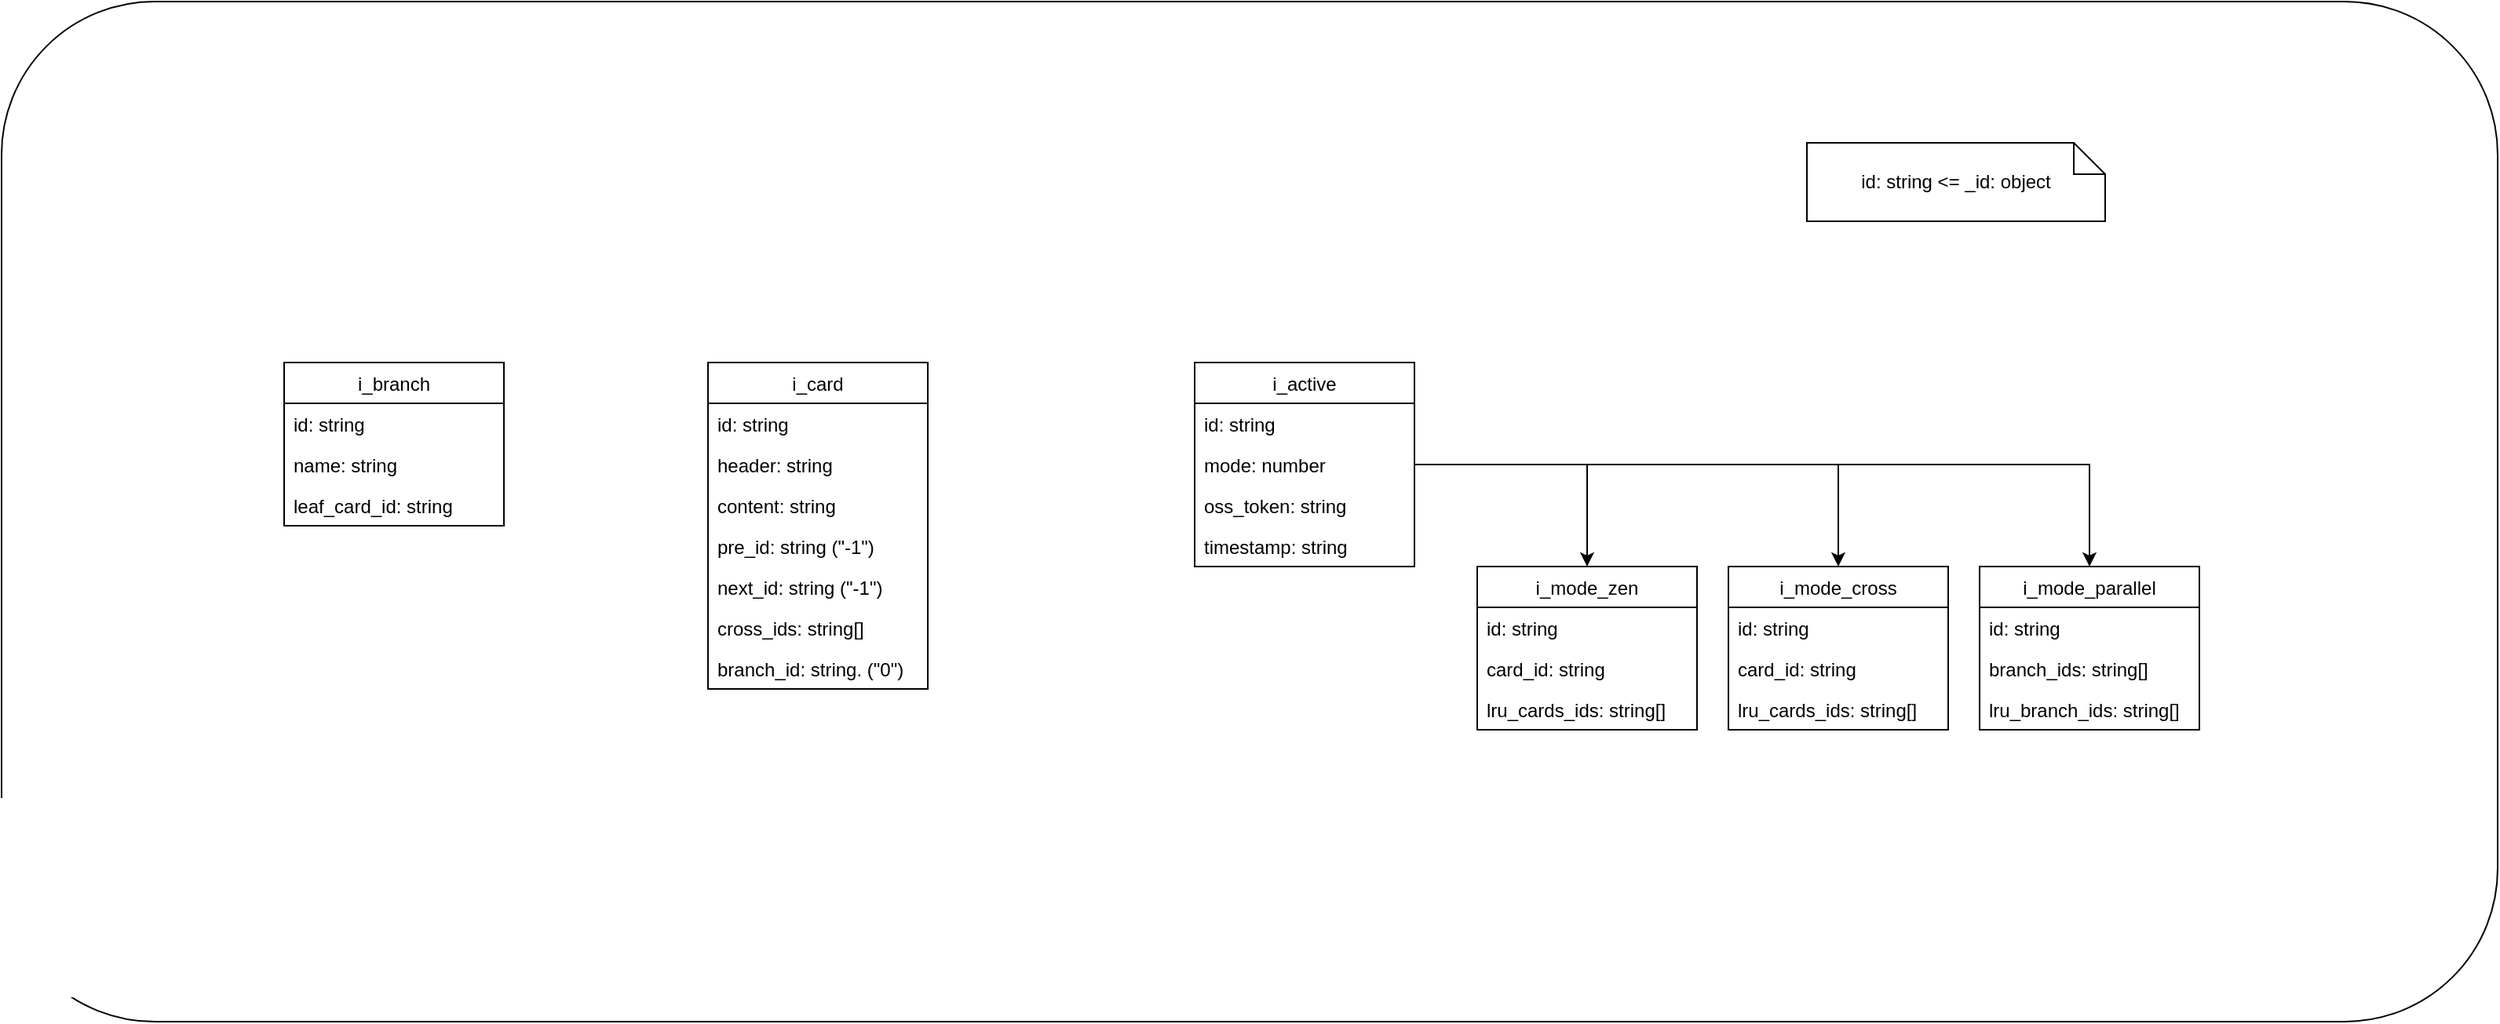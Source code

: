 <mxfile version="20.1.4" type="github">
  <diagram id="brHRNUib6-N7Qcv4r5lc" name="第 1 页">
    <mxGraphModel dx="2125" dy="841" grid="1" gridSize="10" guides="1" tooltips="1" connect="1" arrows="1" fold="1" page="1" pageScale="1" pageWidth="827" pageHeight="1169" math="0" shadow="0">
      <root>
        <mxCell id="0" />
        <mxCell id="1" parent="0" />
        <mxCell id="I4OgpB5fA8a0hFI-P7JZ-43" value="" style="rounded=1;whiteSpace=wrap;html=1;" vertex="1" parent="1">
          <mxGeometry x="-130" y="330" width="1590" height="650" as="geometry" />
        </mxCell>
        <mxCell id="I4OgpB5fA8a0hFI-P7JZ-1" value="i_card" style="swimlane;fontStyle=0;childLayout=stackLayout;horizontal=1;startSize=26;fillColor=none;horizontalStack=0;resizeParent=1;resizeParentMax=0;resizeLast=0;collapsible=1;marginBottom=0;" vertex="1" parent="1">
          <mxGeometry x="320" y="560" width="140" height="208" as="geometry" />
        </mxCell>
        <mxCell id="I4OgpB5fA8a0hFI-P7JZ-3" value="id: string" style="text;strokeColor=none;fillColor=none;align=left;verticalAlign=top;spacingLeft=4;spacingRight=4;overflow=hidden;rotatable=0;points=[[0,0.5],[1,0.5]];portConstraint=eastwest;" vertex="1" parent="I4OgpB5fA8a0hFI-P7JZ-1">
          <mxGeometry y="26" width="140" height="26" as="geometry" />
        </mxCell>
        <mxCell id="I4OgpB5fA8a0hFI-P7JZ-4" value="header: string" style="text;strokeColor=none;fillColor=none;align=left;verticalAlign=top;spacingLeft=4;spacingRight=4;overflow=hidden;rotatable=0;points=[[0,0.5],[1,0.5]];portConstraint=eastwest;" vertex="1" parent="I4OgpB5fA8a0hFI-P7JZ-1">
          <mxGeometry y="52" width="140" height="26" as="geometry" />
        </mxCell>
        <mxCell id="I4OgpB5fA8a0hFI-P7JZ-6" value="content: string" style="text;strokeColor=none;fillColor=none;align=left;verticalAlign=top;spacingLeft=4;spacingRight=4;overflow=hidden;rotatable=0;points=[[0,0.5],[1,0.5]];portConstraint=eastwest;" vertex="1" parent="I4OgpB5fA8a0hFI-P7JZ-1">
          <mxGeometry y="78" width="140" height="26" as="geometry" />
        </mxCell>
        <mxCell id="I4OgpB5fA8a0hFI-P7JZ-7" value="pre_id: string (&quot;-1&quot;)" style="text;strokeColor=none;fillColor=none;align=left;verticalAlign=top;spacingLeft=4;spacingRight=4;overflow=hidden;rotatable=0;points=[[0,0.5],[1,0.5]];portConstraint=eastwest;" vertex="1" parent="I4OgpB5fA8a0hFI-P7JZ-1">
          <mxGeometry y="104" width="140" height="26" as="geometry" />
        </mxCell>
        <mxCell id="I4OgpB5fA8a0hFI-P7JZ-8" value="next_id: string (&quot;-1&quot;)" style="text;strokeColor=none;fillColor=none;align=left;verticalAlign=top;spacingLeft=4;spacingRight=4;overflow=hidden;rotatable=0;points=[[0,0.5],[1,0.5]];portConstraint=eastwest;" vertex="1" parent="I4OgpB5fA8a0hFI-P7JZ-1">
          <mxGeometry y="130" width="140" height="26" as="geometry" />
        </mxCell>
        <mxCell id="I4OgpB5fA8a0hFI-P7JZ-9" value="cross_ids: string[]" style="text;strokeColor=none;fillColor=none;align=left;verticalAlign=top;spacingLeft=4;spacingRight=4;overflow=hidden;rotatable=0;points=[[0,0.5],[1,0.5]];portConstraint=eastwest;" vertex="1" parent="I4OgpB5fA8a0hFI-P7JZ-1">
          <mxGeometry y="156" width="140" height="26" as="geometry" />
        </mxCell>
        <mxCell id="I4OgpB5fA8a0hFI-P7JZ-10" value="branch_id: string. (&quot;0&quot;)" style="text;strokeColor=none;fillColor=none;align=left;verticalAlign=top;spacingLeft=4;spacingRight=4;overflow=hidden;rotatable=0;points=[[0,0.5],[1,0.5]];portConstraint=eastwest;" vertex="1" parent="I4OgpB5fA8a0hFI-P7JZ-1">
          <mxGeometry y="182" width="140" height="26" as="geometry" />
        </mxCell>
        <mxCell id="I4OgpB5fA8a0hFI-P7JZ-12" value="i_branch" style="swimlane;fontStyle=0;childLayout=stackLayout;horizontal=1;startSize=26;fillColor=none;horizontalStack=0;resizeParent=1;resizeParentMax=0;resizeLast=0;collapsible=1;marginBottom=0;" vertex="1" parent="1">
          <mxGeometry x="50" y="560" width="140" height="104" as="geometry" />
        </mxCell>
        <mxCell id="I4OgpB5fA8a0hFI-P7JZ-14" value="id: string" style="text;strokeColor=none;fillColor=none;align=left;verticalAlign=top;spacingLeft=4;spacingRight=4;overflow=hidden;rotatable=0;points=[[0,0.5],[1,0.5]];portConstraint=eastwest;" vertex="1" parent="I4OgpB5fA8a0hFI-P7JZ-12">
          <mxGeometry y="26" width="140" height="26" as="geometry" />
        </mxCell>
        <mxCell id="I4OgpB5fA8a0hFI-P7JZ-15" value="name: string" style="text;strokeColor=none;fillColor=none;align=left;verticalAlign=top;spacingLeft=4;spacingRight=4;overflow=hidden;rotatable=0;points=[[0,0.5],[1,0.5]];portConstraint=eastwest;" vertex="1" parent="I4OgpB5fA8a0hFI-P7JZ-12">
          <mxGeometry y="52" width="140" height="26" as="geometry" />
        </mxCell>
        <mxCell id="I4OgpB5fA8a0hFI-P7JZ-16" value="leaf_card_id: string" style="text;strokeColor=none;fillColor=none;align=left;verticalAlign=top;spacingLeft=4;spacingRight=4;overflow=hidden;rotatable=0;points=[[0,0.5],[1,0.5]];portConstraint=eastwest;" vertex="1" parent="I4OgpB5fA8a0hFI-P7JZ-12">
          <mxGeometry y="78" width="140" height="26" as="geometry" />
        </mxCell>
        <mxCell id="I4OgpB5fA8a0hFI-P7JZ-17" value="i_active" style="swimlane;fontStyle=0;childLayout=stackLayout;horizontal=1;startSize=26;fillColor=none;horizontalStack=0;resizeParent=1;resizeParentMax=0;resizeLast=0;collapsible=1;marginBottom=0;" vertex="1" parent="1">
          <mxGeometry x="630" y="560" width="140" height="130" as="geometry" />
        </mxCell>
        <mxCell id="I4OgpB5fA8a0hFI-P7JZ-19" value="id: string" style="text;strokeColor=none;fillColor=none;align=left;verticalAlign=top;spacingLeft=4;spacingRight=4;overflow=hidden;rotatable=0;points=[[0,0.5],[1,0.5]];portConstraint=eastwest;" vertex="1" parent="I4OgpB5fA8a0hFI-P7JZ-17">
          <mxGeometry y="26" width="140" height="26" as="geometry" />
        </mxCell>
        <mxCell id="I4OgpB5fA8a0hFI-P7JZ-20" value="mode: number" style="text;strokeColor=none;fillColor=none;align=left;verticalAlign=top;spacingLeft=4;spacingRight=4;overflow=hidden;rotatable=0;points=[[0,0.5],[1,0.5]];portConstraint=eastwest;" vertex="1" parent="I4OgpB5fA8a0hFI-P7JZ-17">
          <mxGeometry y="52" width="140" height="26" as="geometry" />
        </mxCell>
        <mxCell id="I4OgpB5fA8a0hFI-P7JZ-26" value="oss_token: string" style="text;strokeColor=none;fillColor=none;align=left;verticalAlign=top;spacingLeft=4;spacingRight=4;overflow=hidden;rotatable=0;points=[[0,0.5],[1,0.5]];portConstraint=eastwest;" vertex="1" parent="I4OgpB5fA8a0hFI-P7JZ-17">
          <mxGeometry y="78" width="140" height="26" as="geometry" />
        </mxCell>
        <mxCell id="I4OgpB5fA8a0hFI-P7JZ-27" value="timestamp: string" style="text;strokeColor=none;fillColor=none;align=left;verticalAlign=top;spacingLeft=4;spacingRight=4;overflow=hidden;rotatable=0;points=[[0,0.5],[1,0.5]];portConstraint=eastwest;" vertex="1" parent="I4OgpB5fA8a0hFI-P7JZ-17">
          <mxGeometry y="104" width="140" height="26" as="geometry" />
        </mxCell>
        <mxCell id="I4OgpB5fA8a0hFI-P7JZ-21" value="i_mode_zen" style="swimlane;fontStyle=0;childLayout=stackLayout;horizontal=1;startSize=26;fillColor=none;horizontalStack=0;resizeParent=1;resizeParentMax=0;resizeLast=0;collapsible=1;marginBottom=0;" vertex="1" parent="1">
          <mxGeometry x="810" y="690" width="140" height="104" as="geometry" />
        </mxCell>
        <mxCell id="I4OgpB5fA8a0hFI-P7JZ-23" value="id: string" style="text;strokeColor=none;fillColor=none;align=left;verticalAlign=top;spacingLeft=4;spacingRight=4;overflow=hidden;rotatable=0;points=[[0,0.5],[1,0.5]];portConstraint=eastwest;" vertex="1" parent="I4OgpB5fA8a0hFI-P7JZ-21">
          <mxGeometry y="26" width="140" height="26" as="geometry" />
        </mxCell>
        <mxCell id="I4OgpB5fA8a0hFI-P7JZ-24" value="card_id: string" style="text;strokeColor=none;fillColor=none;align=left;verticalAlign=top;spacingLeft=4;spacingRight=4;overflow=hidden;rotatable=0;points=[[0,0.5],[1,0.5]];portConstraint=eastwest;" vertex="1" parent="I4OgpB5fA8a0hFI-P7JZ-21">
          <mxGeometry y="52" width="140" height="26" as="geometry" />
        </mxCell>
        <mxCell id="I4OgpB5fA8a0hFI-P7JZ-25" value="lru_cards_ids: string[]" style="text;strokeColor=none;fillColor=none;align=left;verticalAlign=top;spacingLeft=4;spacingRight=4;overflow=hidden;rotatable=0;points=[[0,0.5],[1,0.5]];portConstraint=eastwest;" vertex="1" parent="I4OgpB5fA8a0hFI-P7JZ-21">
          <mxGeometry y="78" width="140" height="26" as="geometry" />
        </mxCell>
        <mxCell id="I4OgpB5fA8a0hFI-P7JZ-28" value="i_mode_cross" style="swimlane;fontStyle=0;childLayout=stackLayout;horizontal=1;startSize=26;fillColor=none;horizontalStack=0;resizeParent=1;resizeParentMax=0;resizeLast=0;collapsible=1;marginBottom=0;" vertex="1" parent="1">
          <mxGeometry x="970" y="690" width="140" height="104" as="geometry" />
        </mxCell>
        <mxCell id="I4OgpB5fA8a0hFI-P7JZ-30" value="id: string" style="text;strokeColor=none;fillColor=none;align=left;verticalAlign=top;spacingLeft=4;spacingRight=4;overflow=hidden;rotatable=0;points=[[0,0.5],[1,0.5]];portConstraint=eastwest;" vertex="1" parent="I4OgpB5fA8a0hFI-P7JZ-28">
          <mxGeometry y="26" width="140" height="26" as="geometry" />
        </mxCell>
        <mxCell id="I4OgpB5fA8a0hFI-P7JZ-31" value="card_id: string" style="text;strokeColor=none;fillColor=none;align=left;verticalAlign=top;spacingLeft=4;spacingRight=4;overflow=hidden;rotatable=0;points=[[0,0.5],[1,0.5]];portConstraint=eastwest;" vertex="1" parent="I4OgpB5fA8a0hFI-P7JZ-28">
          <mxGeometry y="52" width="140" height="26" as="geometry" />
        </mxCell>
        <mxCell id="I4OgpB5fA8a0hFI-P7JZ-32" value="lru_cards_ids: string[]" style="text;strokeColor=none;fillColor=none;align=left;verticalAlign=top;spacingLeft=4;spacingRight=4;overflow=hidden;rotatable=0;points=[[0,0.5],[1,0.5]];portConstraint=eastwest;" vertex="1" parent="I4OgpB5fA8a0hFI-P7JZ-28">
          <mxGeometry y="78" width="140" height="26" as="geometry" />
        </mxCell>
        <mxCell id="I4OgpB5fA8a0hFI-P7JZ-33" value="i_mode_parallel" style="swimlane;fontStyle=0;childLayout=stackLayout;horizontal=1;startSize=26;fillColor=none;horizontalStack=0;resizeParent=1;resizeParentMax=0;resizeLast=0;collapsible=1;marginBottom=0;" vertex="1" parent="1">
          <mxGeometry x="1130" y="690" width="140" height="104" as="geometry" />
        </mxCell>
        <mxCell id="I4OgpB5fA8a0hFI-P7JZ-35" value="id: string" style="text;strokeColor=none;fillColor=none;align=left;verticalAlign=top;spacingLeft=4;spacingRight=4;overflow=hidden;rotatable=0;points=[[0,0.5],[1,0.5]];portConstraint=eastwest;" vertex="1" parent="I4OgpB5fA8a0hFI-P7JZ-33">
          <mxGeometry y="26" width="140" height="26" as="geometry" />
        </mxCell>
        <mxCell id="I4OgpB5fA8a0hFI-P7JZ-36" value="branch_ids: string[]" style="text;strokeColor=none;fillColor=none;align=left;verticalAlign=top;spacingLeft=4;spacingRight=4;overflow=hidden;rotatable=0;points=[[0,0.5],[1,0.5]];portConstraint=eastwest;" vertex="1" parent="I4OgpB5fA8a0hFI-P7JZ-33">
          <mxGeometry y="52" width="140" height="26" as="geometry" />
        </mxCell>
        <mxCell id="I4OgpB5fA8a0hFI-P7JZ-37" value="lru_branch_ids: string[]" style="text;strokeColor=none;fillColor=none;align=left;verticalAlign=top;spacingLeft=4;spacingRight=4;overflow=hidden;rotatable=0;points=[[0,0.5],[1,0.5]];portConstraint=eastwest;" vertex="1" parent="I4OgpB5fA8a0hFI-P7JZ-33">
          <mxGeometry y="78" width="140" height="26" as="geometry" />
        </mxCell>
        <mxCell id="I4OgpB5fA8a0hFI-P7JZ-39" value="id: string &amp;lt;= _id: object" style="shape=note;size=20;whiteSpace=wrap;html=1;" vertex="1" parent="1">
          <mxGeometry x="1020" y="420" width="190" height="50" as="geometry" />
        </mxCell>
        <mxCell id="I4OgpB5fA8a0hFI-P7JZ-40" style="edgeStyle=orthogonalEdgeStyle;rounded=0;orthogonalLoop=1;jettySize=auto;html=1;" edge="1" parent="1" source="I4OgpB5fA8a0hFI-P7JZ-20" target="I4OgpB5fA8a0hFI-P7JZ-28">
          <mxGeometry relative="1" as="geometry" />
        </mxCell>
        <mxCell id="I4OgpB5fA8a0hFI-P7JZ-41" style="edgeStyle=orthogonalEdgeStyle;rounded=0;orthogonalLoop=1;jettySize=auto;html=1;" edge="1" parent="1" source="I4OgpB5fA8a0hFI-P7JZ-20" target="I4OgpB5fA8a0hFI-P7JZ-21">
          <mxGeometry relative="1" as="geometry" />
        </mxCell>
        <mxCell id="I4OgpB5fA8a0hFI-P7JZ-42" style="edgeStyle=orthogonalEdgeStyle;rounded=0;orthogonalLoop=1;jettySize=auto;html=1;" edge="1" parent="1" source="I4OgpB5fA8a0hFI-P7JZ-20" target="I4OgpB5fA8a0hFI-P7JZ-33">
          <mxGeometry relative="1" as="geometry" />
        </mxCell>
      </root>
    </mxGraphModel>
  </diagram>
</mxfile>
